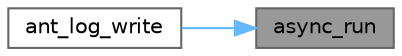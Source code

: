 digraph "async_run"
{
 // LATEX_PDF_SIZE
  bgcolor="transparent";
  edge [fontname=Helvetica,fontsize=10,labelfontname=Helvetica,labelfontsize=10];
  node [fontname=Helvetica,fontsize=10,shape=box,height=0.2,width=0.4];
  rankdir="RL";
  Node1 [id="Node000001",label="async_run",height=0.2,width=0.4,color="gray40", fillcolor="grey60", style="filled", fontcolor="black",tooltip="Запустить функцию из FunctionPipeline асинхронно через event loop."];
  Node1 -> Node2 [id="edge2_Node000001_Node000002",dir="back",color="steelblue1",style="solid",tooltip=" "];
  Node2 [id="Node000002",label="ant_log_write",height=0.2,width=0.4,color="grey40", fillcolor="white", style="filled",URL="$group___ant_logger.html#ga0aa4315bcae65fafb912aa5319c64417",tooltip="Основная функция логирования (используйте макросы)."];
}
